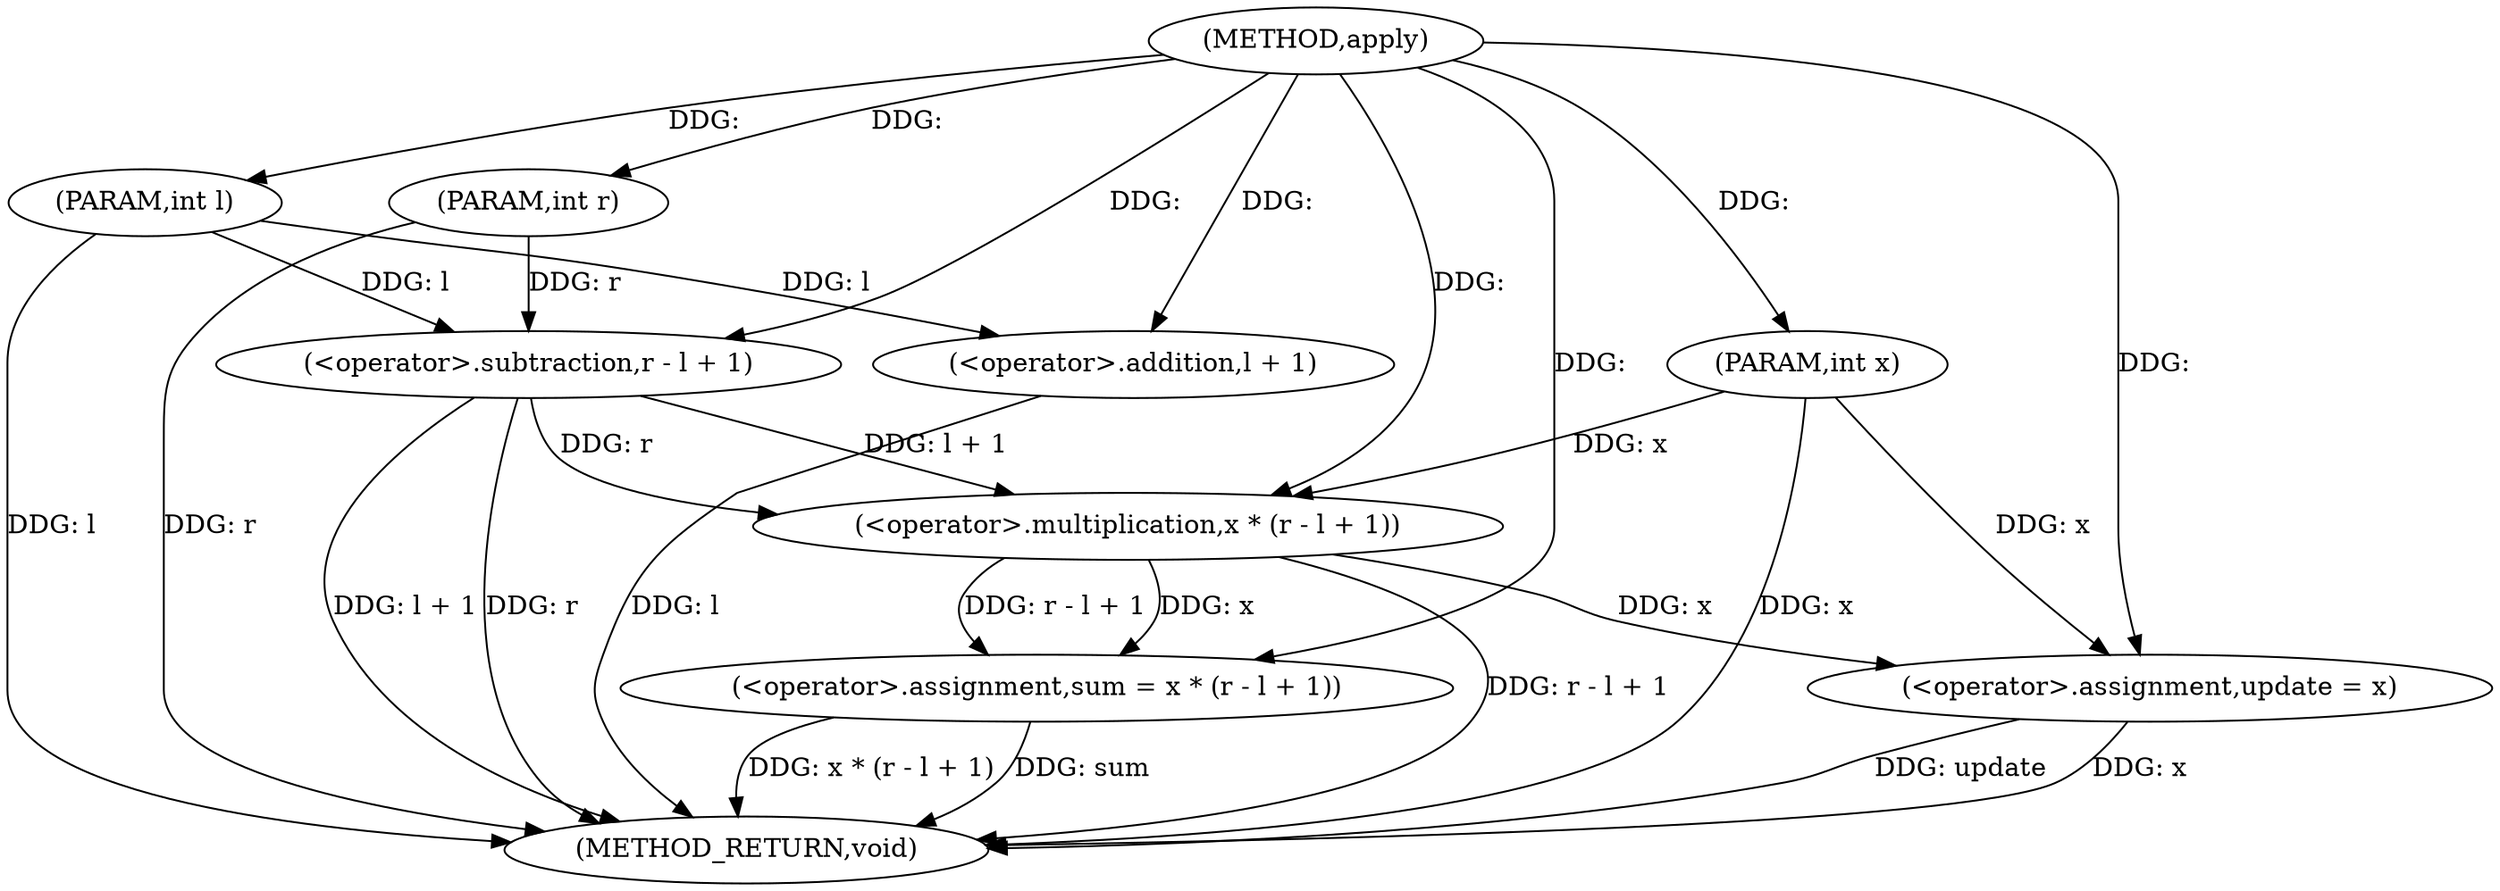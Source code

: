 digraph "apply" {  
"1000105" [label = "(METHOD,apply)" ]
"1000122" [label = "(METHOD_RETURN,void)" ]
"1000106" [label = "(PARAM,int l)" ]
"1000107" [label = "(PARAM,int r)" ]
"1000108" [label = "(PARAM,int x)" ]
"1000110" [label = "(<operator>.assignment,sum = x * (r - l + 1))" ]
"1000119" [label = "(<operator>.assignment,update = x)" ]
"1000112" [label = "(<operator>.multiplication,x * (r - l + 1))" ]
"1000114" [label = "(<operator>.subtraction,r - l + 1)" ]
"1000116" [label = "(<operator>.addition,l + 1)" ]
  "1000106" -> "1000122"  [ label = "DDG: l"] 
  "1000107" -> "1000122"  [ label = "DDG: r"] 
  "1000108" -> "1000122"  [ label = "DDG: x"] 
  "1000114" -> "1000122"  [ label = "DDG: r"] 
  "1000116" -> "1000122"  [ label = "DDG: l"] 
  "1000114" -> "1000122"  [ label = "DDG: l + 1"] 
  "1000112" -> "1000122"  [ label = "DDG: r - l + 1"] 
  "1000110" -> "1000122"  [ label = "DDG: x * (r - l + 1)"] 
  "1000119" -> "1000122"  [ label = "DDG: x"] 
  "1000119" -> "1000122"  [ label = "DDG: update"] 
  "1000110" -> "1000122"  [ label = "DDG: sum"] 
  "1000105" -> "1000106"  [ label = "DDG: "] 
  "1000105" -> "1000107"  [ label = "DDG: "] 
  "1000105" -> "1000108"  [ label = "DDG: "] 
  "1000112" -> "1000110"  [ label = "DDG: x"] 
  "1000112" -> "1000110"  [ label = "DDG: r - l + 1"] 
  "1000112" -> "1000119"  [ label = "DDG: x"] 
  "1000108" -> "1000119"  [ label = "DDG: x"] 
  "1000105" -> "1000119"  [ label = "DDG: "] 
  "1000105" -> "1000110"  [ label = "DDG: "] 
  "1000108" -> "1000112"  [ label = "DDG: x"] 
  "1000105" -> "1000112"  [ label = "DDG: "] 
  "1000114" -> "1000112"  [ label = "DDG: r"] 
  "1000114" -> "1000112"  [ label = "DDG: l + 1"] 
  "1000107" -> "1000114"  [ label = "DDG: r"] 
  "1000105" -> "1000114"  [ label = "DDG: "] 
  "1000106" -> "1000114"  [ label = "DDG: l"] 
  "1000106" -> "1000116"  [ label = "DDG: l"] 
  "1000105" -> "1000116"  [ label = "DDG: "] 
}
